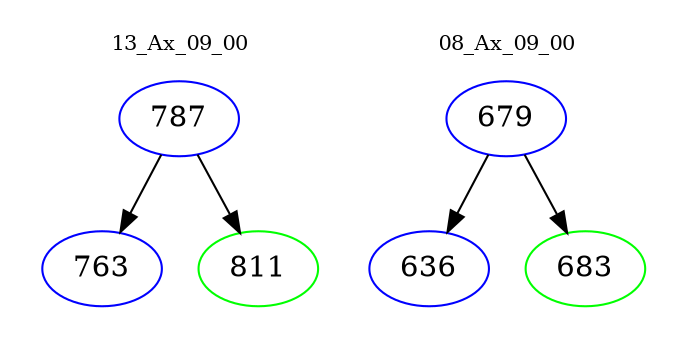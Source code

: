 digraph{
subgraph cluster_0 {
color = white
label = "13_Ax_09_00";
fontsize=10;
T0_787 [label="787", color="blue"]
T0_787 -> T0_763 [color="black"]
T0_763 [label="763", color="blue"]
T0_787 -> T0_811 [color="black"]
T0_811 [label="811", color="green"]
}
subgraph cluster_1 {
color = white
label = "08_Ax_09_00";
fontsize=10;
T1_679 [label="679", color="blue"]
T1_679 -> T1_636 [color="black"]
T1_636 [label="636", color="blue"]
T1_679 -> T1_683 [color="black"]
T1_683 [label="683", color="green"]
}
}
